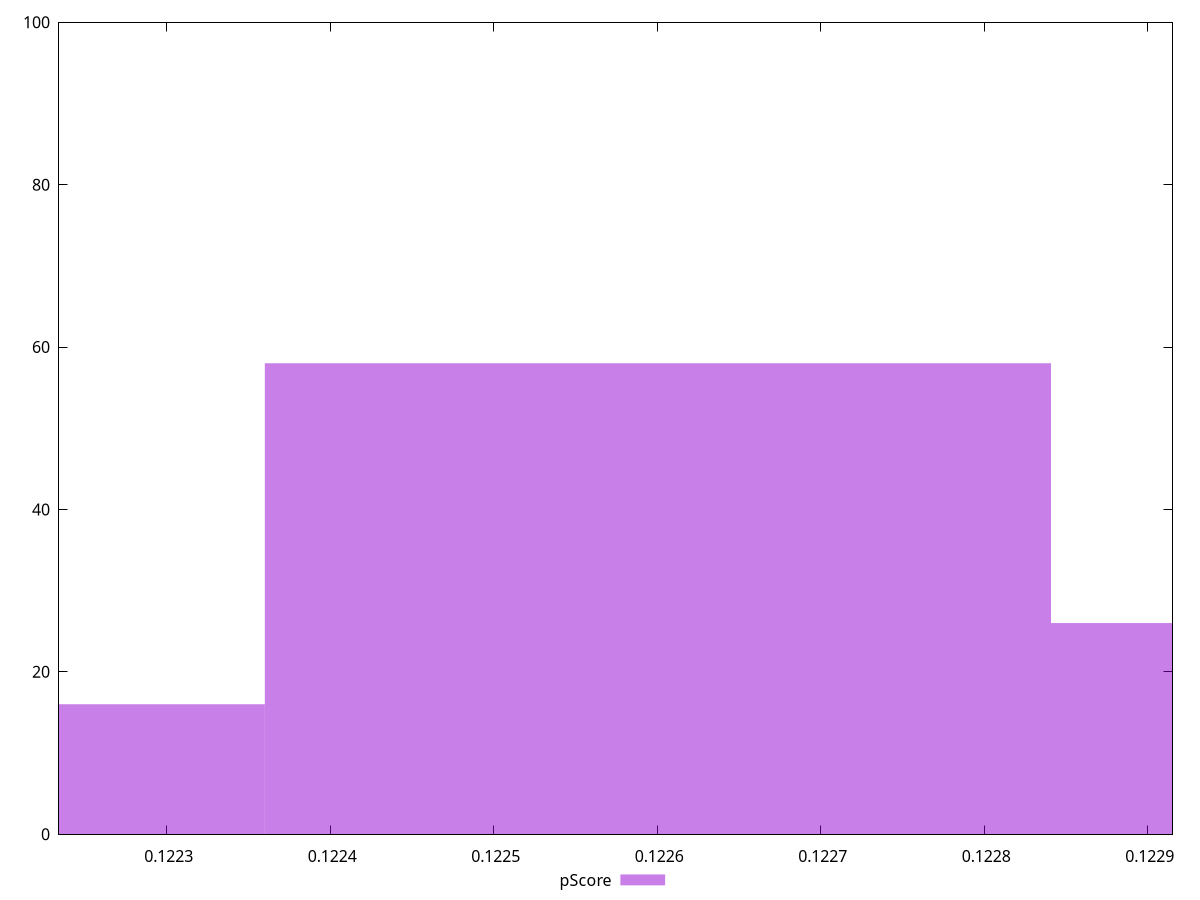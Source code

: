 reset

$pScore <<EOF
0.12211963287048079 16
0.12308120478284679 26
0.1226004188266638 58
EOF

set key outside below
set boxwidth 0.00048078595618299526
set xrange [0.1222341616235883:0.12291511695946761]
set yrange [0:100]
set trange [0:100]
set style fill transparent solid 0.5 noborder
set terminal svg size 640, 490 enhanced background rgb 'white'
set output "reprap/uses-long-cache-ttl/samples/pages+cached+noexternal/pScore/histogram.svg"

plot $pScore title "pScore" with boxes

reset
